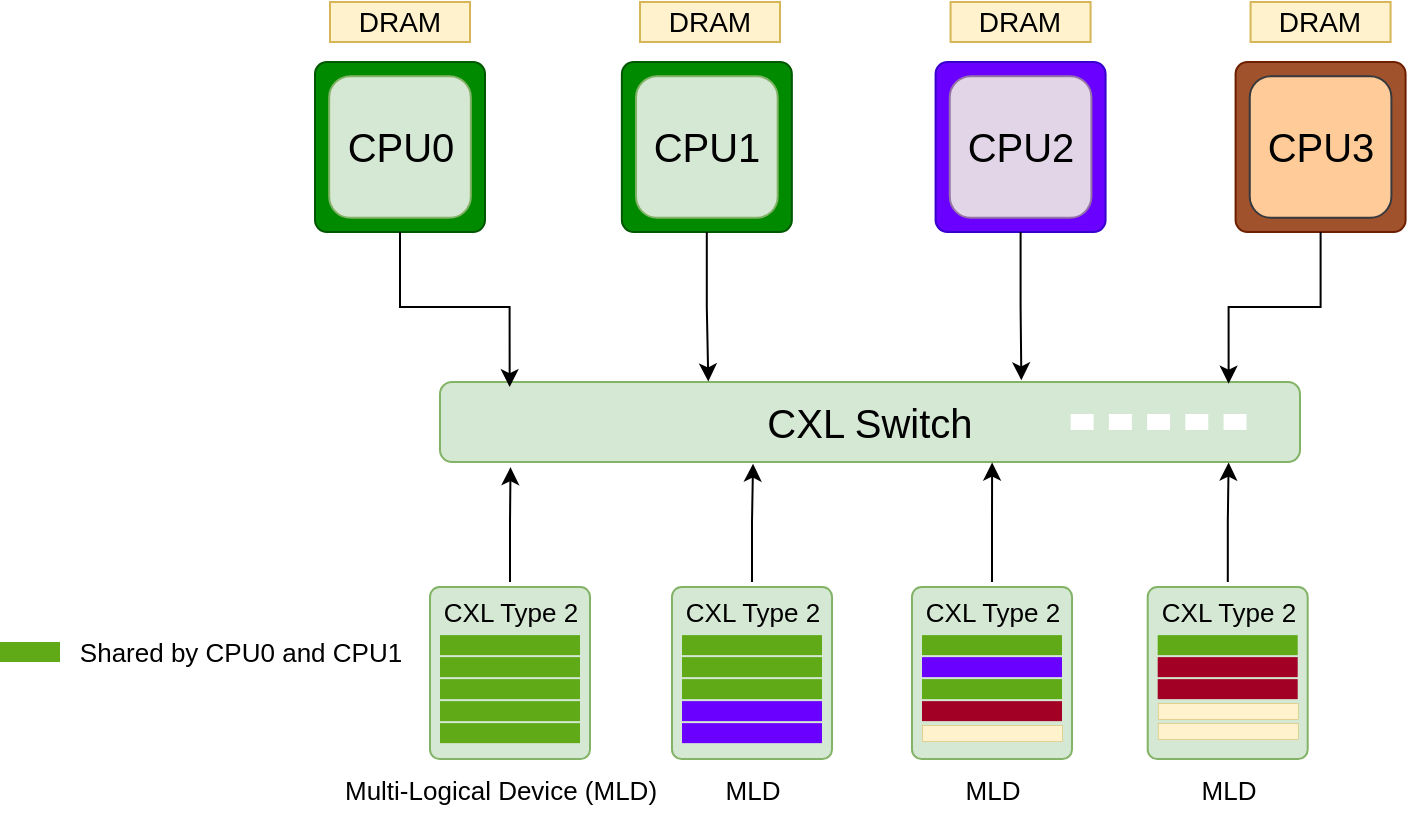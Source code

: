 <mxfile version="24.2.3" type="github">
  <diagram name="Page-1" id="A8W0ZlJkRZm1EOQpJBz_">
    <mxGraphModel dx="1116" dy="733" grid="1" gridSize="10" guides="1" tooltips="1" connect="1" arrows="1" fold="1" page="1" pageScale="1" pageWidth="850" pageHeight="1100" math="0" shadow="0">
      <root>
        <mxCell id="0" />
        <mxCell id="1" parent="0" />
        <mxCell id="siB9gwOaP5ev9PkQdLU9-84" value="Multi-Logical Device (MLD)" style="text;html=1;align=center;verticalAlign=middle;resizable=0;points=[];autosize=1;strokeColor=none;fillColor=none;fontFamily=Helvetica;fontSize=13;fontColor=default;labelBackgroundColor=default;" parent="1" vertex="1">
          <mxGeometry x="190.0" y="448.53" width="180" height="30" as="geometry" />
        </mxCell>
        <mxCell id="siB9gwOaP5ev9PkQdLU9-89" value="&lt;div style=&quot;&quot;&gt;&lt;br&gt;&lt;/div&gt;" style="rounded=1;whiteSpace=wrap;html=1;strokeWidth=1;fontSize=10;rotation=90;align=right;verticalAlign=middle;horizontal=0;labelPosition=left;verticalLabelPosition=middle;fillColor=#d5e8d4;strokeColor=#82b366;perimeterSpacing=0;imageWidth=24;arcSize=6;" parent="1" vertex="1">
          <mxGeometry x="242.0" y="365.53" width="86" height="80" as="geometry" />
        </mxCell>
        <mxCell id="siB9gwOaP5ev9PkQdLU9-95" value="" style="rounded=0;whiteSpace=wrap;html=1;fillColor=#60a917;strokeColor=none;shadow=0;fontColor=#ffffff;textShadow=0;" parent="1" vertex="1">
          <mxGeometry x="250.0" y="386.57" width="70" height="10" as="geometry" />
        </mxCell>
        <mxCell id="siB9gwOaP5ev9PkQdLU9-96" value="" style="rounded=0;whiteSpace=wrap;html=1;fillColor=#60a917;strokeColor=none;shadow=0;fontColor=#ffffff;textShadow=0;" parent="1" vertex="1">
          <mxGeometry x="250.0" y="397.57" width="70" height="10" as="geometry" />
        </mxCell>
        <mxCell id="siB9gwOaP5ev9PkQdLU9-97" value="" style="rounded=0;whiteSpace=wrap;html=1;fillColor=#60a917;strokeColor=none;shadow=0;fontColor=#ffffff;textShadow=0;" parent="1" vertex="1">
          <mxGeometry x="250.0" y="408.57" width="70" height="10" as="geometry" />
        </mxCell>
        <mxCell id="siB9gwOaP5ev9PkQdLU9-98" value="" style="rounded=0;whiteSpace=wrap;html=1;fillColor=#60a917;strokeColor=none;shadow=0;textShadow=0;fontColor=#ffffff;" parent="1" vertex="1">
          <mxGeometry x="250.0" y="419.57" width="70" height="10" as="geometry" />
        </mxCell>
        <mxCell id="siB9gwOaP5ev9PkQdLU9-99" value="" style="rounded=0;whiteSpace=wrap;html=1;fillColor=#60a917;strokeColor=none;shadow=0;fontColor=#ffffff;textShadow=0;" parent="1" vertex="1">
          <mxGeometry x="250.0" y="430.569" width="70" height="10" as="geometry" />
        </mxCell>
        <mxCell id="9nzjCH3Tve30hIbmqved-3" value="&lt;font style=&quot;font-size: 13px;&quot;&gt;CXL Type 2&lt;/font&gt;" style="text;html=1;align=center;verticalAlign=middle;resizable=0;points=[];autosize=1;strokeColor=none;fillColor=none;labelBackgroundColor=none;fontColor=#000000;fontSize=9;" parent="1" vertex="1">
          <mxGeometry x="240" y="360" width="90" height="30" as="geometry" />
        </mxCell>
        <mxCell id="GWw4KoO9vn4Ngn3BBy9A-2" value="&lt;div style=&quot;&quot;&gt;&lt;br&gt;&lt;/div&gt;" style="rounded=1;whiteSpace=wrap;html=1;strokeWidth=1;fontSize=10;rotation=90;align=right;verticalAlign=middle;horizontal=0;labelPosition=left;verticalLabelPosition=middle;fillColor=#d5e8d4;strokeColor=#82b366;perimeterSpacing=0;imageWidth=24;arcSize=6;" parent="1" vertex="1">
          <mxGeometry x="363" y="365.53" width="86" height="80" as="geometry" />
        </mxCell>
        <mxCell id="GWw4KoO9vn4Ngn3BBy9A-3" value="" style="rounded=0;whiteSpace=wrap;html=1;fillColor=#60a917;strokeColor=none;shadow=0;fontColor=#ffffff;textShadow=0;" parent="1" vertex="1">
          <mxGeometry x="371.0" y="386.57" width="70" height="10" as="geometry" />
        </mxCell>
        <mxCell id="GWw4KoO9vn4Ngn3BBy9A-4" value="" style="rounded=0;whiteSpace=wrap;html=1;fillColor=#60a917;strokeColor=none;shadow=0;fontColor=#ffffff;textShadow=0;" parent="1" vertex="1">
          <mxGeometry x="371.0" y="397.57" width="70" height="10" as="geometry" />
        </mxCell>
        <mxCell id="GWw4KoO9vn4Ngn3BBy9A-5" value="" style="rounded=0;whiteSpace=wrap;html=1;fillColor=#60a917;strokeColor=none;shadow=0;fontColor=#ffffff;textShadow=0;" parent="1" vertex="1">
          <mxGeometry x="371.0" y="408.57" width="70" height="10" as="geometry" />
        </mxCell>
        <mxCell id="GWw4KoO9vn4Ngn3BBy9A-6" value="" style="rounded=0;whiteSpace=wrap;html=1;fillColor=#6a00ff;strokeColor=none;shadow=0;textShadow=0;fontColor=#ffffff;" parent="1" vertex="1">
          <mxGeometry x="371.0" y="419.57" width="70" height="10" as="geometry" />
        </mxCell>
        <mxCell id="GWw4KoO9vn4Ngn3BBy9A-7" value="" style="rounded=0;whiteSpace=wrap;html=1;fillColor=#6a00ff;strokeColor=none;shadow=0;fontColor=#ffffff;textShadow=0;" parent="1" vertex="1">
          <mxGeometry x="371.0" y="430.569" width="70" height="10" as="geometry" />
        </mxCell>
        <mxCell id="GWw4KoO9vn4Ngn3BBy9A-8" value="&lt;font style=&quot;font-size: 13px;&quot;&gt;CXL Type 2&lt;/font&gt;" style="text;html=1;align=center;verticalAlign=middle;resizable=0;points=[];autosize=1;strokeColor=none;fillColor=none;labelBackgroundColor=none;fontColor=#000000;fontSize=9;" parent="1" vertex="1">
          <mxGeometry x="361" y="360" width="90" height="30" as="geometry" />
        </mxCell>
        <mxCell id="GWw4KoO9vn4Ngn3BBy9A-9" value="MLD" style="text;html=1;align=center;verticalAlign=middle;resizable=0;points=[];autosize=1;strokeColor=none;fillColor=none;fontFamily=Helvetica;fontSize=13;fontColor=default;labelBackgroundColor=default;" parent="1" vertex="1">
          <mxGeometry x="381.0" y="448.53" width="50" height="30" as="geometry" />
        </mxCell>
        <mxCell id="GWw4KoO9vn4Ngn3BBy9A-10" value="&lt;div style=&quot;&quot;&gt;&lt;br&gt;&lt;/div&gt;" style="rounded=1;whiteSpace=wrap;html=1;strokeWidth=1;fontSize=10;rotation=90;align=right;verticalAlign=middle;horizontal=0;labelPosition=left;verticalLabelPosition=middle;fillColor=#d5e8d4;strokeColor=#82b366;perimeterSpacing=0;imageWidth=24;arcSize=6;" parent="1" vertex="1">
          <mxGeometry x="483" y="365.53" width="86" height="80" as="geometry" />
        </mxCell>
        <mxCell id="GWw4KoO9vn4Ngn3BBy9A-11" value="" style="rounded=0;whiteSpace=wrap;html=1;fillColor=#60a917;strokeColor=none;shadow=0;fontColor=#ffffff;textShadow=0;" parent="1" vertex="1">
          <mxGeometry x="491" y="386.57" width="70" height="10" as="geometry" />
        </mxCell>
        <mxCell id="GWw4KoO9vn4Ngn3BBy9A-12" value="" style="rounded=0;whiteSpace=wrap;html=1;fillColor=#6a00ff;strokeColor=none;shadow=0;fontColor=#ffffff;textShadow=0;" parent="1" vertex="1">
          <mxGeometry x="491" y="397.57" width="70" height="10" as="geometry" />
        </mxCell>
        <mxCell id="GWw4KoO9vn4Ngn3BBy9A-13" value="" style="rounded=0;whiteSpace=wrap;html=1;fillColor=#60a917;strokeColor=none;shadow=0;fontColor=#ffffff;textShadow=0;" parent="1" vertex="1">
          <mxGeometry x="491" y="408.57" width="70" height="10" as="geometry" />
        </mxCell>
        <mxCell id="GWw4KoO9vn4Ngn3BBy9A-14" value="" style="rounded=0;whiteSpace=wrap;html=1;fillColor=#a20025;strokeColor=none;shadow=0;textShadow=0;fontColor=#ffffff;" parent="1" vertex="1">
          <mxGeometry x="491" y="419.57" width="70" height="10" as="geometry" />
        </mxCell>
        <mxCell id="GWw4KoO9vn4Ngn3BBy9A-15" value="" style="rounded=0;whiteSpace=wrap;html=1;fillColor=#fff2cc;strokeColor=#d6b656;shadow=0;textShadow=0;strokeWidth=0.25;glass=0;fillStyle=auto;gradientColor=none;" parent="1" vertex="1">
          <mxGeometry x="491" y="431.57" width="70" height="8" as="geometry" />
        </mxCell>
        <mxCell id="GWw4KoO9vn4Ngn3BBy9A-16" value="&lt;font style=&quot;font-size: 13px;&quot;&gt;CXL Type 2&lt;/font&gt;" style="text;html=1;align=center;verticalAlign=middle;resizable=0;points=[];autosize=1;strokeColor=none;fillColor=none;labelBackgroundColor=none;fontColor=#000000;fontSize=9;" parent="1" vertex="1">
          <mxGeometry x="481" y="360" width="90" height="30" as="geometry" />
        </mxCell>
        <mxCell id="GWw4KoO9vn4Ngn3BBy9A-17" value="MLD" style="text;html=1;align=center;verticalAlign=middle;resizable=0;points=[];autosize=1;strokeColor=none;fillColor=none;fontFamily=Helvetica;fontSize=13;fontColor=default;labelBackgroundColor=default;" parent="1" vertex="1">
          <mxGeometry x="501" y="448.53" width="50" height="30" as="geometry" />
        </mxCell>
        <mxCell id="GWw4KoO9vn4Ngn3BBy9A-18" value="&lt;div style=&quot;&quot;&gt;&lt;br&gt;&lt;/div&gt;" style="rounded=1;whiteSpace=wrap;html=1;strokeWidth=1;fontSize=10;rotation=90;align=right;verticalAlign=middle;horizontal=0;labelPosition=left;verticalLabelPosition=middle;fillColor=#d5e8d4;strokeColor=#82b366;perimeterSpacing=0;imageWidth=24;arcSize=6;" parent="1" vertex="1">
          <mxGeometry x="600.85" y="365.53" width="86" height="80" as="geometry" />
        </mxCell>
        <mxCell id="GWw4KoO9vn4Ngn3BBy9A-19" value="" style="rounded=0;whiteSpace=wrap;html=1;fillColor=#60a917;strokeColor=none;shadow=0;fontColor=#ffffff;textShadow=0;" parent="1" vertex="1">
          <mxGeometry x="608.85" y="386.57" width="70" height="10" as="geometry" />
        </mxCell>
        <mxCell id="GWw4KoO9vn4Ngn3BBy9A-20" value="" style="rounded=0;whiteSpace=wrap;html=1;fillColor=#a20025;strokeColor=none;shadow=0;fontColor=#ffffff;textShadow=0;" parent="1" vertex="1">
          <mxGeometry x="608.85" y="397.57" width="70" height="10" as="geometry" />
        </mxCell>
        <mxCell id="GWw4KoO9vn4Ngn3BBy9A-21" value="" style="rounded=0;whiteSpace=wrap;html=1;fillColor=#a20025;strokeColor=none;shadow=0;fontColor=#ffffff;textShadow=0;" parent="1" vertex="1">
          <mxGeometry x="608.85" y="408.57" width="70" height="10" as="geometry" />
        </mxCell>
        <mxCell id="GWw4KoO9vn4Ngn3BBy9A-22" value="" style="rounded=0;whiteSpace=wrap;html=1;fillColor=#fff2cc;strokeColor=#d6b656;shadow=0;textShadow=0;glass=0;fillStyle=auto;strokeWidth=0.25;gradientColor=none;" parent="1" vertex="1">
          <mxGeometry x="608.85" y="420.57" width="70" height="8" as="geometry" />
        </mxCell>
        <mxCell id="GWw4KoO9vn4Ngn3BBy9A-23" value="" style="rounded=0;whiteSpace=wrap;html=1;fillColor=#fff2cc;strokeColor=#d6b656;shadow=0;textShadow=0;glass=0;fillStyle=auto;strokeWidth=0.25;gradientColor=none;" parent="1" vertex="1">
          <mxGeometry x="608.85" y="430.57" width="70" height="8" as="geometry" />
        </mxCell>
        <mxCell id="GWw4KoO9vn4Ngn3BBy9A-24" value="&lt;font style=&quot;font-size: 13px;&quot;&gt;CXL Type 2&lt;/font&gt;" style="text;html=1;align=center;verticalAlign=middle;resizable=0;points=[];autosize=1;strokeColor=none;fillColor=none;labelBackgroundColor=none;fontColor=#000000;fontSize=9;" parent="1" vertex="1">
          <mxGeometry x="598.85" y="360" width="90" height="30" as="geometry" />
        </mxCell>
        <mxCell id="GWw4KoO9vn4Ngn3BBy9A-25" value="MLD" style="text;html=1;align=center;verticalAlign=middle;resizable=0;points=[];autosize=1;strokeColor=none;fillColor=none;fontFamily=Helvetica;fontSize=13;fontColor=default;labelBackgroundColor=default;" parent="1" vertex="1">
          <mxGeometry x="618.85" y="448.53" width="50" height="30" as="geometry" />
        </mxCell>
        <mxCell id="uq200lhuQBNym-ZLv9r4-11" value="" style="group;fillColor=default;gradientColor=none;strokeColor=none;" parent="1" connectable="0" vertex="1">
          <mxGeometry x="187.501" y="100" width="84.998" height="85" as="geometry" />
        </mxCell>
        <mxCell id="uq200lhuQBNym-ZLv9r4-2" value="" style="rounded=1;whiteSpace=wrap;html=1;arcSize=7;fillColor=#008a00;strokeColor=#005700;fontColor=#ffffff;" parent="uq200lhuQBNym-ZLv9r4-11" vertex="1">
          <mxGeometry width="84.998" height="85" as="geometry" />
        </mxCell>
        <mxCell id="uq200lhuQBNym-ZLv9r4-3" value="&lt;font style=&quot;font-size: 20px;&quot;&gt;CPU0&lt;/font&gt;" style="rounded=1;whiteSpace=wrap;html=1;fillColor=#d5e8d4;strokeColor=#82b366;shadow=0;" parent="uq200lhuQBNym-ZLv9r4-11" vertex="1">
          <mxGeometry x="7.083" y="7.083" width="70.832" height="70.833" as="geometry" />
        </mxCell>
        <mxCell id="siB9gwOaP5ev9PkQdLU9-107" value="" style="group;fillColor=default;gradientColor=none;strokeColor=none;" parent="1" connectable="0" vertex="1">
          <mxGeometry x="340.931" y="100" width="84.998" height="85" as="geometry" />
        </mxCell>
        <mxCell id="siB9gwOaP5ev9PkQdLU9-108" value="" style="rounded=1;whiteSpace=wrap;html=1;arcSize=7;fillColor=#008a00;strokeColor=#005700;fontColor=#ffffff;" parent="siB9gwOaP5ev9PkQdLU9-107" vertex="1">
          <mxGeometry width="84.998" height="85" as="geometry" />
        </mxCell>
        <mxCell id="siB9gwOaP5ev9PkQdLU9-109" value="&lt;font style=&quot;font-size: 20px;&quot;&gt;CPU1&lt;/font&gt;" style="rounded=1;whiteSpace=wrap;html=1;fillColor=#d5e8d4;strokeColor=#82b366;shadow=0;" parent="siB9gwOaP5ev9PkQdLU9-107" vertex="1">
          <mxGeometry x="7.083" y="7.083" width="70.832" height="70.833" as="geometry" />
        </mxCell>
        <mxCell id="9nzjCH3Tve30hIbmqved-78" value="" style="group;fillColor=default;gradientColor=none;strokeColor=none;" parent="1" connectable="0" vertex="1">
          <mxGeometry x="497.791" y="100" width="84.998" height="85" as="geometry" />
        </mxCell>
        <mxCell id="9nzjCH3Tve30hIbmqved-79" value="" style="rounded=1;whiteSpace=wrap;html=1;arcSize=7;fillColor=#6a00ff;strokeColor=#3700CC;fontColor=#ffffff;" parent="9nzjCH3Tve30hIbmqved-78" vertex="1">
          <mxGeometry width="84.998" height="85" as="geometry" />
        </mxCell>
        <mxCell id="9nzjCH3Tve30hIbmqved-80" value="&lt;font style=&quot;font-size: 20px;&quot;&gt;CPU2&lt;/font&gt;" style="rounded=1;whiteSpace=wrap;html=1;fillColor=#e1d5e7;strokeColor=#9673a6;shadow=0;" parent="9nzjCH3Tve30hIbmqved-78" vertex="1">
          <mxGeometry x="7.083" y="7.083" width="70.832" height="70.833" as="geometry" />
        </mxCell>
        <mxCell id="9nzjCH3Tve30hIbmqved-99" value="" style="group;fillColor=default;gradientColor=none;strokeColor=none;" parent="1" connectable="0" vertex="1">
          <mxGeometry x="647.791" y="100" width="84.998" height="85" as="geometry" />
        </mxCell>
        <mxCell id="9nzjCH3Tve30hIbmqved-100" value="" style="rounded=1;whiteSpace=wrap;html=1;arcSize=7;fillColor=#a0522d;strokeColor=#6D1F00;fontColor=#ffffff;" parent="9nzjCH3Tve30hIbmqved-99" vertex="1">
          <mxGeometry width="84.998" height="85" as="geometry" />
        </mxCell>
        <mxCell id="9nzjCH3Tve30hIbmqved-101" value="&lt;font style=&quot;font-size: 20px;&quot;&gt;CPU3&lt;/font&gt;" style="rounded=1;whiteSpace=wrap;html=1;fillColor=#ffcc99;strokeColor=#36393d;shadow=0;" parent="9nzjCH3Tve30hIbmqved-99" vertex="1">
          <mxGeometry x="7.083" y="7.083" width="70.832" height="70.833" as="geometry" />
        </mxCell>
        <mxCell id="RVAUaGwnfIUGjfLfYw1A-189" value="DRAM" style="rounded=0;whiteSpace=wrap;html=1;fillColor=#fff2cc;strokeColor=#d6b656;shadow=0;textShadow=0;strokeWidth=1;rotation=0;glass=0;fillStyle=auto;gradientColor=none;fontSize=14;" parent="1" vertex="1">
          <mxGeometry x="195" y="70" width="70" height="20" as="geometry" />
        </mxCell>
        <mxCell id="GYtMgobfo3TFQl3vnP9n-1" value="" style="group;fontSize=17;" parent="1" vertex="1" connectable="0">
          <mxGeometry x="250" y="260" width="430" height="40" as="geometry" />
        </mxCell>
        <mxCell id="GYtMgobfo3TFQl3vnP9n-2" value="&lt;font style=&quot;font-size: 20px;&quot;&gt;CXL Switch&lt;/font&gt;" style="rounded=1;whiteSpace=wrap;html=1;fillColor=#d5e8d4;strokeColor=#82b366;" parent="GYtMgobfo3TFQl3vnP9n-1" vertex="1">
          <mxGeometry width="430" height="40" as="geometry" />
        </mxCell>
        <mxCell id="GYtMgobfo3TFQl3vnP9n-3" value="" style="rounded=0;whiteSpace=wrap;html=1;strokeColor=none;" parent="GYtMgobfo3TFQl3vnP9n-1" vertex="1">
          <mxGeometry x="315.333" y="16" width="11.467" height="8" as="geometry" />
        </mxCell>
        <mxCell id="GYtMgobfo3TFQl3vnP9n-4" value="" style="rounded=0;whiteSpace=wrap;html=1;strokeColor=none;" parent="GYtMgobfo3TFQl3vnP9n-1" vertex="1">
          <mxGeometry x="334.444" y="16" width="11.467" height="8" as="geometry" />
        </mxCell>
        <mxCell id="GYtMgobfo3TFQl3vnP9n-5" value="" style="rounded=0;whiteSpace=wrap;html=1;strokeColor=none;" parent="GYtMgobfo3TFQl3vnP9n-1" vertex="1">
          <mxGeometry x="353.556" y="16" width="11.467" height="8" as="geometry" />
        </mxCell>
        <mxCell id="GYtMgobfo3TFQl3vnP9n-6" value="" style="rounded=0;whiteSpace=wrap;html=1;strokeColor=none;" parent="GYtMgobfo3TFQl3vnP9n-1" vertex="1">
          <mxGeometry x="372.667" y="16" width="11.467" height="8" as="geometry" />
        </mxCell>
        <mxCell id="GYtMgobfo3TFQl3vnP9n-7" value="" style="rounded=0;whiteSpace=wrap;html=1;strokeColor=none;" parent="GYtMgobfo3TFQl3vnP9n-1" vertex="1">
          <mxGeometry x="391.778" y="16" width="11.467" height="8" as="geometry" />
        </mxCell>
        <mxCell id="GYtMgobfo3TFQl3vnP9n-21" style="edgeStyle=orthogonalEdgeStyle;rounded=0;orthogonalLoop=1;jettySize=auto;html=1;entryX=0.082;entryY=1.064;entryDx=0;entryDy=0;entryPerimeter=0;" parent="1" source="9nzjCH3Tve30hIbmqved-3" target="GYtMgobfo3TFQl3vnP9n-2" edge="1">
          <mxGeometry relative="1" as="geometry" />
        </mxCell>
        <mxCell id="GYtMgobfo3TFQl3vnP9n-22" style="edgeStyle=orthogonalEdgeStyle;rounded=0;orthogonalLoop=1;jettySize=auto;html=1;entryX=0.364;entryY=1.021;entryDx=0;entryDy=0;entryPerimeter=0;" parent="1" source="GWw4KoO9vn4Ngn3BBy9A-8" target="GYtMgobfo3TFQl3vnP9n-2" edge="1">
          <mxGeometry relative="1" as="geometry" />
        </mxCell>
        <mxCell id="GYtMgobfo3TFQl3vnP9n-23" style="edgeStyle=orthogonalEdgeStyle;rounded=0;orthogonalLoop=1;jettySize=auto;html=1;entryX=0.642;entryY=1.007;entryDx=0;entryDy=0;entryPerimeter=0;" parent="1" source="GWw4KoO9vn4Ngn3BBy9A-16" target="GYtMgobfo3TFQl3vnP9n-2" edge="1">
          <mxGeometry relative="1" as="geometry" />
        </mxCell>
        <mxCell id="GYtMgobfo3TFQl3vnP9n-24" style="edgeStyle=orthogonalEdgeStyle;rounded=0;orthogonalLoop=1;jettySize=auto;html=1;entryX=0.917;entryY=1.007;entryDx=0;entryDy=0;entryPerimeter=0;" parent="1" source="GWw4KoO9vn4Ngn3BBy9A-24" target="GYtMgobfo3TFQl3vnP9n-2" edge="1">
          <mxGeometry relative="1" as="geometry" />
        </mxCell>
        <mxCell id="GYtMgobfo3TFQl3vnP9n-25" style="edgeStyle=orthogonalEdgeStyle;rounded=0;orthogonalLoop=1;jettySize=auto;html=1;entryX=0.081;entryY=0.064;entryDx=0;entryDy=0;entryPerimeter=0;" parent="1" source="uq200lhuQBNym-ZLv9r4-2" target="GYtMgobfo3TFQl3vnP9n-2" edge="1">
          <mxGeometry relative="1" as="geometry" />
        </mxCell>
        <mxCell id="GYtMgobfo3TFQl3vnP9n-26" style="edgeStyle=orthogonalEdgeStyle;rounded=0;orthogonalLoop=1;jettySize=auto;html=1;entryX=0.312;entryY=-0.007;entryDx=0;entryDy=0;entryPerimeter=0;" parent="1" source="siB9gwOaP5ev9PkQdLU9-108" target="GYtMgobfo3TFQl3vnP9n-2" edge="1">
          <mxGeometry relative="1" as="geometry" />
        </mxCell>
        <mxCell id="GYtMgobfo3TFQl3vnP9n-27" style="edgeStyle=orthogonalEdgeStyle;rounded=0;orthogonalLoop=1;jettySize=auto;html=1;entryX=0.676;entryY=-0.021;entryDx=0;entryDy=0;entryPerimeter=0;" parent="1" source="9nzjCH3Tve30hIbmqved-79" target="GYtMgobfo3TFQl3vnP9n-2" edge="1">
          <mxGeometry relative="1" as="geometry" />
        </mxCell>
        <mxCell id="GYtMgobfo3TFQl3vnP9n-28" style="edgeStyle=orthogonalEdgeStyle;rounded=0;orthogonalLoop=1;jettySize=auto;html=1;entryX=0.917;entryY=0.021;entryDx=0;entryDy=0;entryPerimeter=0;" parent="1" source="9nzjCH3Tve30hIbmqved-100" target="GYtMgobfo3TFQl3vnP9n-2" edge="1">
          <mxGeometry relative="1" as="geometry" />
        </mxCell>
        <mxCell id="NFltGN96kKvv2NQad8eB-1" value="DRAM" style="rounded=0;whiteSpace=wrap;html=1;fillColor=#fff2cc;strokeColor=#d6b656;shadow=0;textShadow=0;strokeWidth=1;rotation=0;glass=0;fillStyle=auto;gradientColor=none;fontSize=14;" parent="1" vertex="1">
          <mxGeometry x="350" y="70" width="70" height="20" as="geometry" />
        </mxCell>
        <mxCell id="NFltGN96kKvv2NQad8eB-2" value="DRAM" style="rounded=0;whiteSpace=wrap;html=1;fillColor=#fff2cc;strokeColor=#d6b656;shadow=0;textShadow=0;strokeWidth=1;rotation=0;glass=0;fillStyle=auto;gradientColor=none;fontSize=14;" parent="1" vertex="1">
          <mxGeometry x="505.29" y="70" width="70" height="20" as="geometry" />
        </mxCell>
        <mxCell id="NFltGN96kKvv2NQad8eB-3" value="DRAM" style="rounded=0;whiteSpace=wrap;html=1;fillColor=#fff2cc;strokeColor=#d6b656;shadow=0;textShadow=0;strokeWidth=1;rotation=0;glass=0;fillStyle=auto;gradientColor=none;fontSize=14;" parent="1" vertex="1">
          <mxGeometry x="655.29" y="70" width="70" height="20" as="geometry" />
        </mxCell>
        <mxCell id="NPYiJep_X1tEFV3kO65m-3" value="" style="group" vertex="1" connectable="0" parent="1">
          <mxGeometry x="30" y="380" width="210" height="30" as="geometry" />
        </mxCell>
        <mxCell id="NPYiJep_X1tEFV3kO65m-1" value="" style="rounded=0;whiteSpace=wrap;html=1;fillColor=#60a917;strokeColor=none;shadow=0;fontColor=#ffffff;textShadow=0;" vertex="1" parent="NPYiJep_X1tEFV3kO65m-3">
          <mxGeometry y="10" width="30" height="10" as="geometry" />
        </mxCell>
        <mxCell id="NPYiJep_X1tEFV3kO65m-2" value="&lt;font style=&quot;font-size: 13px;&quot;&gt;Shared by CPU0 and&amp;nbsp;&lt;/font&gt;&lt;span style=&quot;font-size: 13px;&quot;&gt;CPU1&lt;/span&gt;" style="text;html=1;align=center;verticalAlign=middle;resizable=0;points=[];autosize=1;strokeColor=none;fillColor=none;labelBackgroundColor=none;fontColor=#000000;fontSize=13;" vertex="1" parent="NPYiJep_X1tEFV3kO65m-3">
          <mxGeometry x="30" width="180" height="30" as="geometry" />
        </mxCell>
      </root>
    </mxGraphModel>
  </diagram>
</mxfile>
